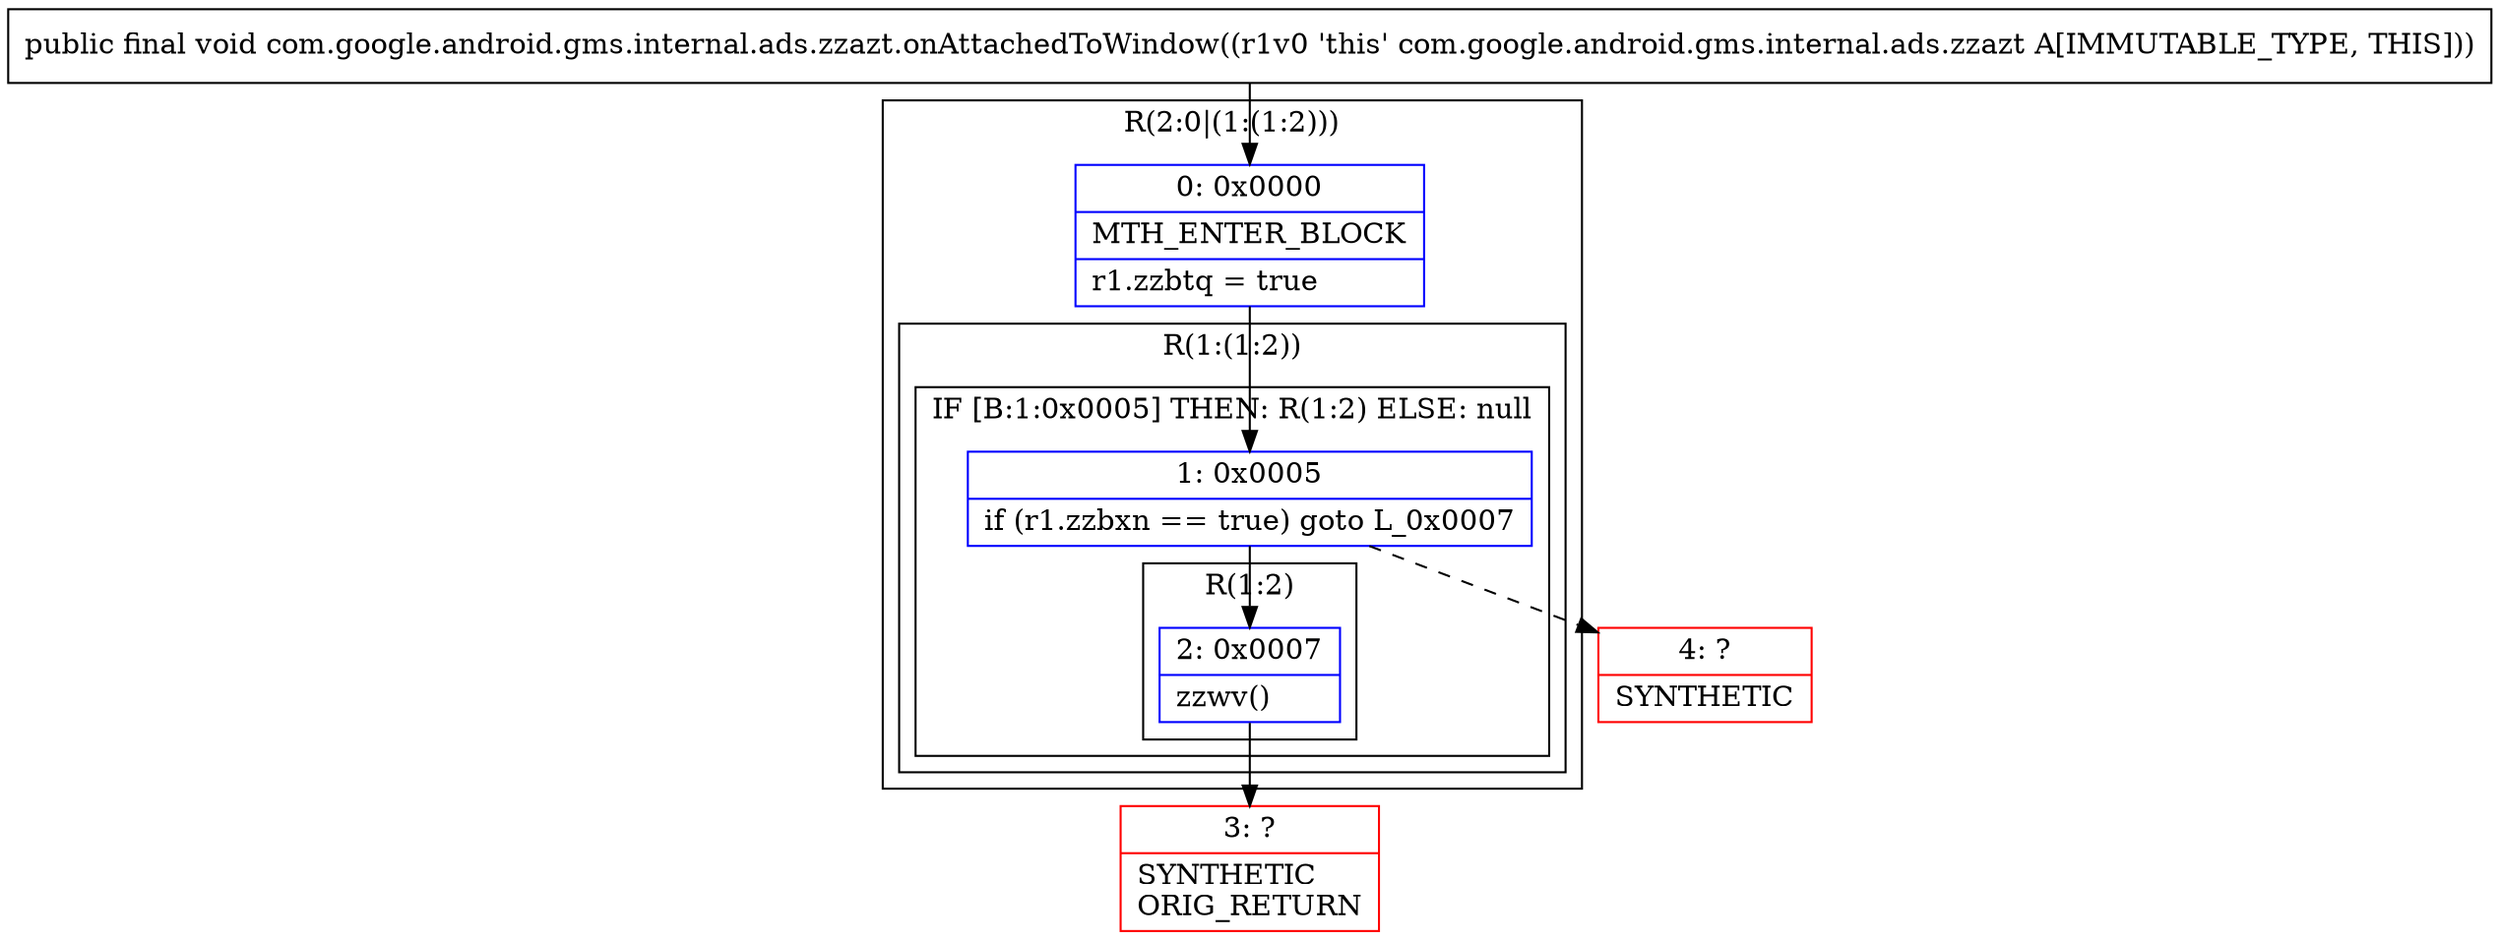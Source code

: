 digraph "CFG forcom.google.android.gms.internal.ads.zzazt.onAttachedToWindow()V" {
subgraph cluster_Region_977538373 {
label = "R(2:0|(1:(1:2)))";
node [shape=record,color=blue];
Node_0 [shape=record,label="{0\:\ 0x0000|MTH_ENTER_BLOCK\l|r1.zzbtq = true\l}"];
subgraph cluster_Region_129859395 {
label = "R(1:(1:2))";
node [shape=record,color=blue];
subgraph cluster_IfRegion_1244344227 {
label = "IF [B:1:0x0005] THEN: R(1:2) ELSE: null";
node [shape=record,color=blue];
Node_1 [shape=record,label="{1\:\ 0x0005|if (r1.zzbxn == true) goto L_0x0007\l}"];
subgraph cluster_Region_519879341 {
label = "R(1:2)";
node [shape=record,color=blue];
Node_2 [shape=record,label="{2\:\ 0x0007|zzwv()\l}"];
}
}
}
}
Node_3 [shape=record,color=red,label="{3\:\ ?|SYNTHETIC\lORIG_RETURN\l}"];
Node_4 [shape=record,color=red,label="{4\:\ ?|SYNTHETIC\l}"];
MethodNode[shape=record,label="{public final void com.google.android.gms.internal.ads.zzazt.onAttachedToWindow((r1v0 'this' com.google.android.gms.internal.ads.zzazt A[IMMUTABLE_TYPE, THIS])) }"];
MethodNode -> Node_0;
Node_0 -> Node_1;
Node_1 -> Node_2;
Node_1 -> Node_4[style=dashed];
Node_2 -> Node_3;
}

